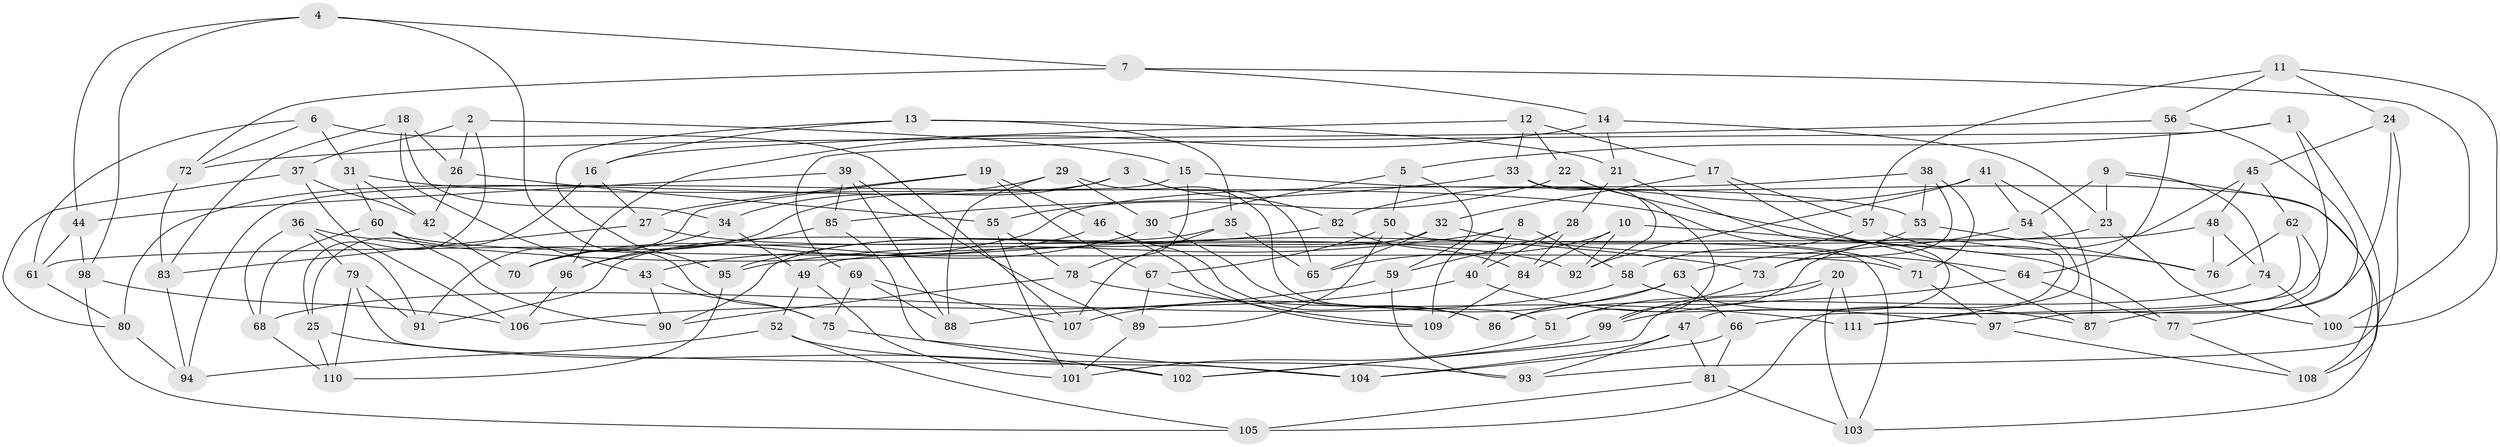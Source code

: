 // coarse degree distribution, {12: 0.014705882352941176, 4: 0.7647058823529411, 8: 0.04411764705882353, 9: 0.058823529411764705, 3: 0.058823529411764705, 11: 0.04411764705882353, 7: 0.014705882352941176}
// Generated by graph-tools (version 1.1) at 2025/53/03/04/25 22:53:54]
// undirected, 111 vertices, 222 edges
graph export_dot {
  node [color=gray90,style=filled];
  1;
  2;
  3;
  4;
  5;
  6;
  7;
  8;
  9;
  10;
  11;
  12;
  13;
  14;
  15;
  16;
  17;
  18;
  19;
  20;
  21;
  22;
  23;
  24;
  25;
  26;
  27;
  28;
  29;
  30;
  31;
  32;
  33;
  34;
  35;
  36;
  37;
  38;
  39;
  40;
  41;
  42;
  43;
  44;
  45;
  46;
  47;
  48;
  49;
  50;
  51;
  52;
  53;
  54;
  55;
  56;
  57;
  58;
  59;
  60;
  61;
  62;
  63;
  64;
  65;
  66;
  67;
  68;
  69;
  70;
  71;
  72;
  73;
  74;
  75;
  76;
  77;
  78;
  79;
  80;
  81;
  82;
  83;
  84;
  85;
  86;
  87;
  88;
  89;
  90;
  91;
  92;
  93;
  94;
  95;
  96;
  97;
  98;
  99;
  100;
  101;
  102;
  103;
  104;
  105;
  106;
  107;
  108;
  109;
  110;
  111;
  1 -- 108;
  1 -- 69;
  1 -- 5;
  1 -- 111;
  2 -- 37;
  2 -- 26;
  2 -- 25;
  2 -- 15;
  3 -- 70;
  3 -- 65;
  3 -- 80;
  3 -- 82;
  4 -- 44;
  4 -- 98;
  4 -- 7;
  4 -- 75;
  5 -- 50;
  5 -- 30;
  5 -- 59;
  6 -- 61;
  6 -- 31;
  6 -- 107;
  6 -- 72;
  7 -- 72;
  7 -- 14;
  7 -- 100;
  8 -- 58;
  8 -- 95;
  8 -- 40;
  8 -- 109;
  9 -- 74;
  9 -- 23;
  9 -- 108;
  9 -- 54;
  10 -- 84;
  10 -- 65;
  10 -- 92;
  10 -- 77;
  11 -- 57;
  11 -- 100;
  11 -- 56;
  11 -- 24;
  12 -- 22;
  12 -- 33;
  12 -- 17;
  12 -- 16;
  13 -- 21;
  13 -- 35;
  13 -- 95;
  13 -- 16;
  14 -- 96;
  14 -- 23;
  14 -- 21;
  15 -- 53;
  15 -- 78;
  15 -- 94;
  16 -- 25;
  16 -- 27;
  17 -- 32;
  17 -- 57;
  17 -- 105;
  18 -- 34;
  18 -- 83;
  18 -- 43;
  18 -- 26;
  19 -- 27;
  19 -- 91;
  19 -- 46;
  19 -- 67;
  20 -- 102;
  20 -- 103;
  20 -- 111;
  20 -- 51;
  21 -- 28;
  21 -- 47;
  22 -- 87;
  22 -- 51;
  22 -- 55;
  23 -- 100;
  23 -- 49;
  24 -- 93;
  24 -- 45;
  24 -- 97;
  25 -- 102;
  25 -- 110;
  26 -- 55;
  26 -- 42;
  27 -- 92;
  27 -- 83;
  28 -- 84;
  28 -- 40;
  28 -- 59;
  29 -- 30;
  29 -- 51;
  29 -- 88;
  29 -- 34;
  30 -- 43;
  30 -- 86;
  31 -- 60;
  31 -- 42;
  31 -- 71;
  32 -- 90;
  32 -- 64;
  32 -- 65;
  33 -- 85;
  33 -- 92;
  33 -- 103;
  34 -- 49;
  34 -- 70;
  35 -- 91;
  35 -- 65;
  35 -- 107;
  36 -- 91;
  36 -- 68;
  36 -- 79;
  36 -- 73;
  37 -- 80;
  37 -- 42;
  37 -- 106;
  38 -- 53;
  38 -- 71;
  38 -- 73;
  38 -- 70;
  39 -- 85;
  39 -- 89;
  39 -- 44;
  39 -- 88;
  40 -- 88;
  40 -- 97;
  41 -- 54;
  41 -- 92;
  41 -- 82;
  41 -- 87;
  42 -- 70;
  43 -- 90;
  43 -- 75;
  44 -- 61;
  44 -- 98;
  45 -- 99;
  45 -- 48;
  45 -- 62;
  46 -- 86;
  46 -- 96;
  46 -- 109;
  47 -- 93;
  47 -- 104;
  47 -- 81;
  48 -- 61;
  48 -- 76;
  48 -- 74;
  49 -- 101;
  49 -- 52;
  50 -- 103;
  50 -- 89;
  50 -- 67;
  51 -- 101;
  52 -- 94;
  52 -- 105;
  52 -- 93;
  53 -- 63;
  53 -- 76;
  54 -- 73;
  54 -- 111;
  55 -- 78;
  55 -- 101;
  56 -- 64;
  56 -- 72;
  56 -- 87;
  57 -- 58;
  57 -- 76;
  58 -- 87;
  58 -- 68;
  59 -- 106;
  59 -- 93;
  60 -- 71;
  60 -- 90;
  60 -- 68;
  61 -- 80;
  62 -- 76;
  62 -- 66;
  62 -- 77;
  63 -- 86;
  63 -- 66;
  63 -- 107;
  64 -- 99;
  64 -- 77;
  66 -- 104;
  66 -- 81;
  67 -- 109;
  67 -- 89;
  68 -- 110;
  69 -- 107;
  69 -- 88;
  69 -- 75;
  71 -- 97;
  72 -- 83;
  73 -- 99;
  74 -- 100;
  74 -- 86;
  75 -- 104;
  77 -- 108;
  78 -- 90;
  78 -- 111;
  79 -- 104;
  79 -- 91;
  79 -- 110;
  80 -- 94;
  81 -- 103;
  81 -- 105;
  82 -- 95;
  82 -- 84;
  83 -- 94;
  84 -- 109;
  85 -- 96;
  85 -- 102;
  89 -- 101;
  95 -- 110;
  96 -- 106;
  97 -- 108;
  98 -- 105;
  98 -- 106;
  99 -- 102;
}
